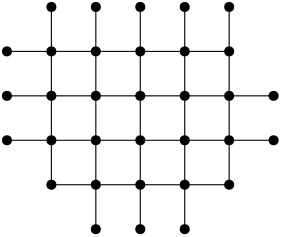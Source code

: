 <?xml version="1.0"?>
<!DOCTYPE ipe SYSTEM "ipe.dtd">
<ipe version="70005" creator="Ipe 7.1.1">
<info created="D:20130604165108" modified="D:20130604165108"/>
<ipestyle name="basic">
<symbol name="arrow/arc(spx)">
<path stroke="sym-stroke" fill="sym-stroke" pen="sym-pen">
0 0 m
-1 0.333 l
-1 -0.333 l
h
</path>
</symbol>
<symbol name="arrow/farc(spx)">
<path stroke="sym-stroke" fill="white" pen="sym-pen">
0 0 m
-1 0.333 l
-1 -0.333 l
h
</path>
</symbol>
<symbol name="mark/circle(sx)" transformations="translations">
<path fill="sym-stroke">
0.6 0 0 0.6 0 0 e
0.4 0 0 0.4 0 0 e
</path>
</symbol>
<symbol name="mark/disk(sx)" transformations="translations">
<path fill="sym-stroke">
0.6 0 0 0.6 0 0 e
</path>
</symbol>
<symbol name="mark/fdisk(sfx)" transformations="translations">
<group>
<path fill="sym-fill">
0.5 0 0 0.5 0 0 e
</path>
<path fill="sym-stroke" fillrule="eofill">
0.6 0 0 0.6 0 0 e
0.4 0 0 0.4 0 0 e
</path>
</group>
</symbol>
<symbol name="mark/box(sx)" transformations="translations">
<path fill="sym-stroke" fillrule="eofill">
-0.6 -0.6 m
0.6 -0.6 l
0.6 0.6 l
-0.6 0.6 l
h
-0.4 -0.4 m
0.4 -0.4 l
0.4 0.4 l
-0.4 0.4 l
h
</path>
</symbol>
<symbol name="mark/square(sx)" transformations="translations">
<path fill="sym-stroke">
-0.6 -0.6 m
0.6 -0.6 l
0.6 0.6 l
-0.6 0.6 l
h
</path>
</symbol>
<symbol name="mark/fsquare(sfx)" transformations="translations">
<group>
<path fill="sym-fill">
-0.5 -0.5 m
0.5 -0.5 l
0.5 0.5 l
-0.5 0.5 l
h
</path>
<path fill="sym-stroke" fillrule="eofill">
-0.6 -0.6 m
0.6 -0.6 l
0.6 0.6 l
-0.6 0.6 l
h
-0.4 -0.4 m
0.4 -0.4 l
0.4 0.4 l
-0.4 0.4 l
h
</path>
</group>
</symbol>
<symbol name="mark/cross(sx)" transformations="translations">
<group>
<path fill="sym-stroke">
-0.43 -0.57 m
0.57 0.43 l
0.43 0.57 l
-0.57 -0.43 l
h
</path>
<path fill="sym-stroke">
-0.43 0.57 m
0.57 -0.43 l
0.43 -0.57 l
-0.57 0.43 l
h
</path>
</group>
</symbol>
<symbol name="arrow/fnormal(spx)">
<path stroke="sym-stroke" fill="white" pen="sym-pen">
0 0 m
-1 0.333 l
-1 -0.333 l
h
</path>
</symbol>
<symbol name="arrow/pointed(spx)">
<path stroke="sym-stroke" fill="sym-stroke" pen="sym-pen">
0 0 m
-1 0.333 l
-0.8 0 l
-1 -0.333 l
h
</path>
</symbol>
<symbol name="arrow/fpointed(spx)">
<path stroke="sym-stroke" fill="white" pen="sym-pen">
0 0 m
-1 0.333 l
-0.8 0 l
-1 -0.333 l
h
</path>
</symbol>
<symbol name="arrow/linear(spx)">
<path stroke="sym-stroke" pen="sym-pen">
-1 0.333 m
0 0 l
-1 -0.333 l
</path>
</symbol>
<symbol name="arrow/fdouble(spx)">
<path stroke="sym-stroke" fill="white" pen="sym-pen">
0 0 m
-1 0.333 l
-1 -0.333 l
h
-1 0 m
-2 0.333 l
-2 -0.333 l
h
</path>
</symbol>
<symbol name="arrow/double(spx)">
<path stroke="sym-stroke" fill="sym-stroke" pen="sym-pen">
0 0 m
-1 0.333 l
-1 -0.333 l
h
-1 0 m
-2 0.333 l
-2 -0.333 l
h
</path>
</symbol>
<pen name="heavier" value="0.8"/>
<pen name="fat" value="1.2"/>
<pen name="ultrafat" value="2"/>
<symbolsize name="large" value="5"/>
<symbolsize name="small" value="2"/>
<symbolsize name="tiny" value="1.1"/>
<arrowsize name="large" value="10"/>
<arrowsize name="small" value="5"/>
<arrowsize name="tiny" value="3"/>
<color name="red" value="1 0 0"/>
<color name="green" value="0 1 0"/>
<color name="blue" value="0 0 1"/>
<color name="yellow" value="1 1 0"/>
<color name="orange" value="1 0.647 0"/>
<color name="gold" value="1 0.843 0"/>
<color name="purple" value="0.627 0.125 0.941"/>
<color name="gray" value="0.745"/>
<color name="brown" value="0.647 0.165 0.165"/>
<color name="navy" value="0 0 0.502"/>
<color name="pink" value="1 0.753 0.796"/>
<color name="seagreen" value="0.18 0.545 0.341"/>
<color name="turquoise" value="0.251 0.878 0.816"/>
<color name="violet" value="0.933 0.51 0.933"/>
<color name="darkblue" value="0 0 0.545"/>
<color name="darkcyan" value="0 0.545 0.545"/>
<color name="darkgray" value="0.663"/>
<color name="darkgreen" value="0 0.392 0"/>
<color name="darkmagenta" value="0.545 0 0.545"/>
<color name="darkorange" value="1 0.549 0"/>
<color name="darkred" value="0.545 0 0"/>
<color name="lightblue" value="0.678 0.847 0.902"/>
<color name="lightcyan" value="0.878 1 1"/>
<color name="lightgray" value="0.827"/>
<color name="lightgreen" value="0.565 0.933 0.565"/>
<color name="lightyellow" value="1 1 0.878"/>
<dashstyle name="dashed" value="[4] 0"/>
<dashstyle name="dotted" value="[1 3] 0"/>
<dashstyle name="dash dotted" value="[4 2 1 2] 0"/>
<dashstyle name="dash dot dotted" value="[4 2 1 2 1 2] 0"/>
<textsize name="large" value="\large"/>
<textsize name="small" value="\small"/>
<textsize name="tiny" value="\tiny"/>
<textsize name="Large" value="\Large"/>
<textsize name="LARGE" value="\LARGE"/>
<textsize name="huge" value="\huge"/>
<textsize name="Huge" value="\Huge"/>
<textsize name="footnote" value="\footnotesize"/>
<textstyle name="center" begin="\begin{center}" end="\end{center}"/>
<textstyle name="itemize" begin="\begin{itemize}" end="\end{itemize}"/>
<textstyle name="item" begin="\begin{itemize}\item{}" end="\end{itemize}"/>
<gridsize name="4 pts" value="4"/>
<gridsize name="8 pts (~3 mm)" value="8"/>
<gridsize name="16 pts (~6 mm)" value="16"/>
<gridsize name="32 pts (~12 mm)" value="32"/>
<gridsize name="10 pts (~3.5 mm)" value="10"/>
<gridsize name="20 pts (~7 mm)" value="20"/>
<gridsize name="14 pts (~5 mm)" value="14"/>
<gridsize name="28 pts (~10 mm)" value="28"/>
<gridsize name="56 pts (~20 mm)" value="56"/>
<anglesize name="90 deg" value="90"/>
<anglesize name="60 deg" value="60"/>
<anglesize name="45 deg" value="45"/>
<anglesize name="30 deg" value="30"/>
<anglesize name="22.5 deg" value="22.5"/>
<tiling name="falling" angle="-60" step="4" width="1"/>
<tiling name="rising" angle="30" step="4" width="1"/>
</ipestyle>
<page>
<layer name="alpha"/>
<layer name="beta"/>
<layer name="gamma"/>
<layer name="delta"/>
<view layers="alpha beta gamma" active="alpha"/>
<view layers="alpha delta" active="delta"/>
<use layer="alpha" matrix="1 0 0 1 64 0" name="mark/disk(sx)" pos="208 720" size="normal" stroke="black"/>
<use matrix="1 0 0 1 64 0" name="mark/disk(sx)" pos="224 720" size="normal" stroke="black"/>
<use matrix="1 0 0 1 64 0" name="mark/disk(sx)" pos="240 720" size="normal" stroke="black"/>
<use matrix="1 0 0 1 64 0" name="mark/disk(sx)" pos="256 720" size="normal" stroke="black"/>
<use matrix="1 0 0 1 64 0" name="mark/disk(sx)" pos="272 720" size="normal" stroke="black"/>
<use matrix="1 0 0 1 64 0" name="mark/disk(sx)" pos="288 688" size="normal" stroke="black"/>
<use matrix="1 0 0 1 64 0" name="mark/disk(sx)" pos="288 672" size="normal" stroke="black"/>
<use matrix="1 0 0 1 64 0" name="mark/disk(sx)" pos="272 656" size="normal" stroke="black"/>
<use matrix="1 0 0 1 64 0" name="mark/disk(sx)" pos="256 640" size="normal" stroke="black"/>
<use matrix="1 0 0 1 64 0" name="mark/disk(sx)" pos="240 640" size="normal" stroke="black"/>
<use matrix="1 0 0 1 64 0" name="mark/disk(sx)" pos="224 640" size="normal" stroke="black"/>
<use matrix="1 0 0 1 64 0" name="mark/disk(sx)" pos="208 656" size="normal" stroke="black"/>
<use matrix="1 0 0 1 64 0" name="mark/disk(sx)" pos="192 672" size="normal" stroke="black"/>
<use matrix="1 0 0 1 64 0" name="mark/disk(sx)" pos="192 688" size="normal" stroke="black"/>
<use matrix="1 0 0 1 64 0" name="mark/disk(sx)" pos="192 704" size="normal" stroke="black"/>
<path layer="beta" stroke="black">
256 704 m
336 704 l
</path>
<path stroke="black">
256 688 m
352 688 l
</path>
<path stroke="black">
256 672 m
352 672 l
</path>
<path stroke="black">
272 656 m
336 656 l
</path>
<path stroke="black">
272 720 m
272 656 l
</path>
<path stroke="black">
288 720 m
288 640 l
</path>
<path stroke="black">
304 720 m
304 640 l
</path>
<path stroke="black">
320 720 m
320 640 l
</path>
<path stroke="black">
336 720 m
336 656 l
</path>
<use layer="gamma" matrix="1 0 0 1 64 0" name="mark/disk(sx)" pos="272 688" size="normal" stroke="black"/>
<use matrix="1 0 0 1 64 0" name="mark/disk(sx)" pos="272 672" size="normal" stroke="black"/>
<use matrix="1 0 0 1 64 0" name="mark/disk(sx)" pos="208 704" size="normal" stroke="black"/>
<use matrix="1 0 0 1 64 0" name="mark/disk(sx)" pos="208 688" size="normal" stroke="black"/>
<use matrix="1 0 0 1 64 0" name="mark/disk(sx)" pos="208 672" size="normal" stroke="black"/>
<use matrix="1 0 0 1 64 0" name="mark/disk(sx)" pos="224 672" size="normal" stroke="black"/>
<use matrix="1 0 0 1 64 0" name="mark/disk(sx)" pos="224 656" size="normal" stroke="black"/>
<use matrix="1 0 0 1 64 0" name="mark/disk(sx)" pos="240 656" size="normal" stroke="black"/>
<use matrix="1 0 0 1 64 0" name="mark/disk(sx)" pos="256 656" size="normal" stroke="black"/>
<use matrix="1 0 0 1 64 0" name="mark/disk(sx)" pos="256 672" size="normal" stroke="black"/>
<use matrix="1 0 0 1 64 0" name="mark/disk(sx)" pos="256 688" size="normal" stroke="black"/>
<use matrix="1 0 0 1 64 0" name="mark/disk(sx)" pos="240 688" size="normal" stroke="black"/>
<use matrix="1 0 0 1 64 0" name="mark/disk(sx)" pos="240 672" size="normal" stroke="black"/>
<use matrix="1 0 0 1 64 0" name="mark/disk(sx)" pos="224 688" size="normal" stroke="black"/>
<use matrix="1 0 0 1 64 0" name="mark/disk(sx)" pos="224 704" size="normal" stroke="black"/>
<use matrix="1 0 0 1 64 0" name="mark/disk(sx)" pos="240 704" size="normal" stroke="black"/>
<use matrix="1 0 0 1 64 0" name="mark/disk(sx)" pos="256 704" size="normal" stroke="black"/>
<use layer="alpha" matrix="1 0 0 1 64 0" name="mark/disk(sx)" pos="272 704" size="normal" stroke="black"/>
<group layer="delta">
<use matrix="1 0 0 1 64 0" name="mark/circle(sx)" pos="272 688" size="normal" stroke="black"/>
<use matrix="1 0 0 1 64 0" name="mark/circle(sx)" pos="272 672" size="normal" stroke="black"/>
<use matrix="1 0 0 1 64 0" name="mark/circle(sx)" pos="208 704" size="normal" stroke="black"/>
<use matrix="1 0 0 1 64 0" name="mark/circle(sx)" pos="208 688" size="normal" stroke="black"/>
<use matrix="1 0 0 1 64 0" name="mark/circle(sx)" pos="208 672" size="normal" stroke="black"/>
<use matrix="1 0 0 1 64 0" name="mark/circle(sx)" pos="224 672" size="normal" stroke="black"/>
<use matrix="1 0 0 1 64 0" name="mark/circle(sx)" pos="224 656" size="normal" stroke="black"/>
<use matrix="1 0 0 1 64 0" name="mark/circle(sx)" pos="240 656" size="normal" stroke="black"/>
<use matrix="1 0 0 1 64 0" name="mark/circle(sx)" pos="256 656" size="normal" stroke="black"/>
<use matrix="1 0 0 1 64 0" name="mark/circle(sx)" pos="256 672" size="normal" stroke="black"/>
<use matrix="1 0 0 1 64 0" name="mark/circle(sx)" pos="256 688" size="normal" stroke="black"/>
<use matrix="1 0 0 1 64 0" name="mark/circle(sx)" pos="240 688" size="normal" stroke="black"/>
<use matrix="1 0 0 1 64 0" name="mark/circle(sx)" pos="240 672" size="normal" stroke="black"/>
<use matrix="1 0 0 1 64 0" name="mark/circle(sx)" pos="224 688" size="normal" stroke="black"/>
<use matrix="1 0 0 1 64 0" name="mark/circle(sx)" pos="224 704" size="normal" stroke="black"/>
<use matrix="1 0 0 1 64 0" name="mark/circle(sx)" pos="240 704" size="normal" stroke="black"/>
<use matrix="1 0 0 1 64 0" name="mark/circle(sx)" pos="256 704" size="normal" stroke="black"/>
</group>
</page>
</ipe>
